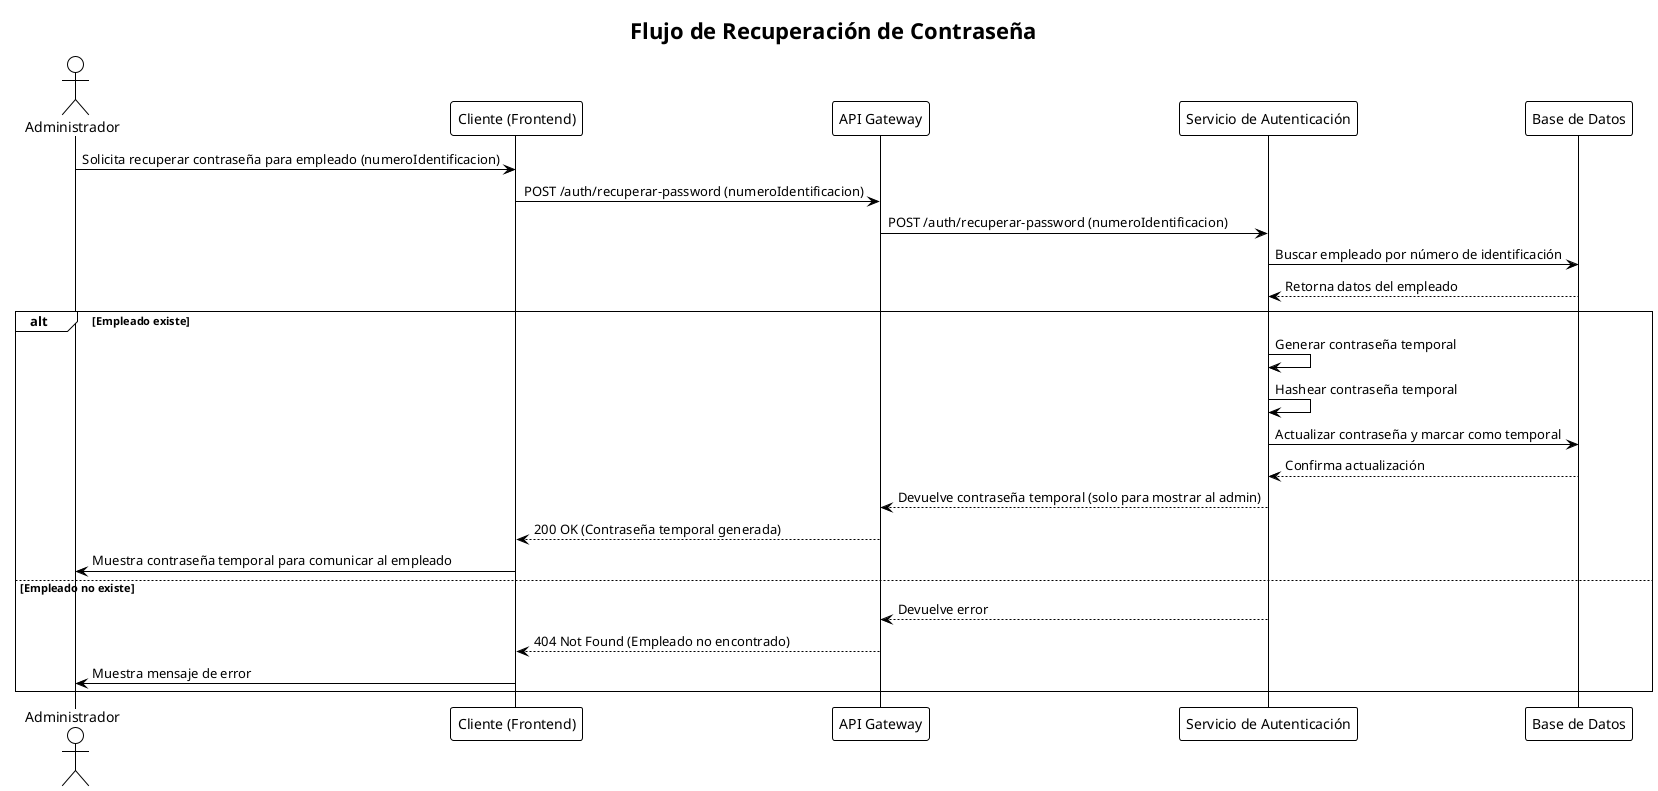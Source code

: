 @startuml sequence_recuperar_password
!theme plain

title "Flujo de Recuperación de Contraseña"

actor Administrador
participant "Cliente (Frontend)" as Cliente
participant "API Gateway" as Gateway
participant "Servicio de Autenticación" as AuthServer
participant "Base de Datos" as DB

Administrador -> Cliente: Solicita recuperar contraseña para empleado (numeroIdentificacion)
Cliente -> Gateway: POST /auth/recuperar-password (numeroIdentificacion)
Gateway -> AuthServer: POST /auth/recuperar-password (numeroIdentificacion)

AuthServer -> DB: Buscar empleado por número de identificación
DB --> AuthServer: Retorna datos del empleado

alt Empleado existe
    AuthServer -> AuthServer: Generar contraseña temporal
    AuthServer -> AuthServer: Hashear contraseña temporal
    AuthServer -> DB: Actualizar contraseña y marcar como temporal
    DB --> AuthServer: Confirma actualización
    AuthServer --> Gateway: Devuelve contraseña temporal (solo para mostrar al admin)
    Gateway --> Cliente: 200 OK (Contraseña temporal generada)
    Cliente -> Administrador: Muestra contraseña temporal para comunicar al empleado
else Empleado no existe
    AuthServer --> Gateway: Devuelve error
    Gateway --> Cliente: 404 Not Found (Empleado no encontrado)
    Cliente -> Administrador: Muestra mensaje de error
end

@enduml
